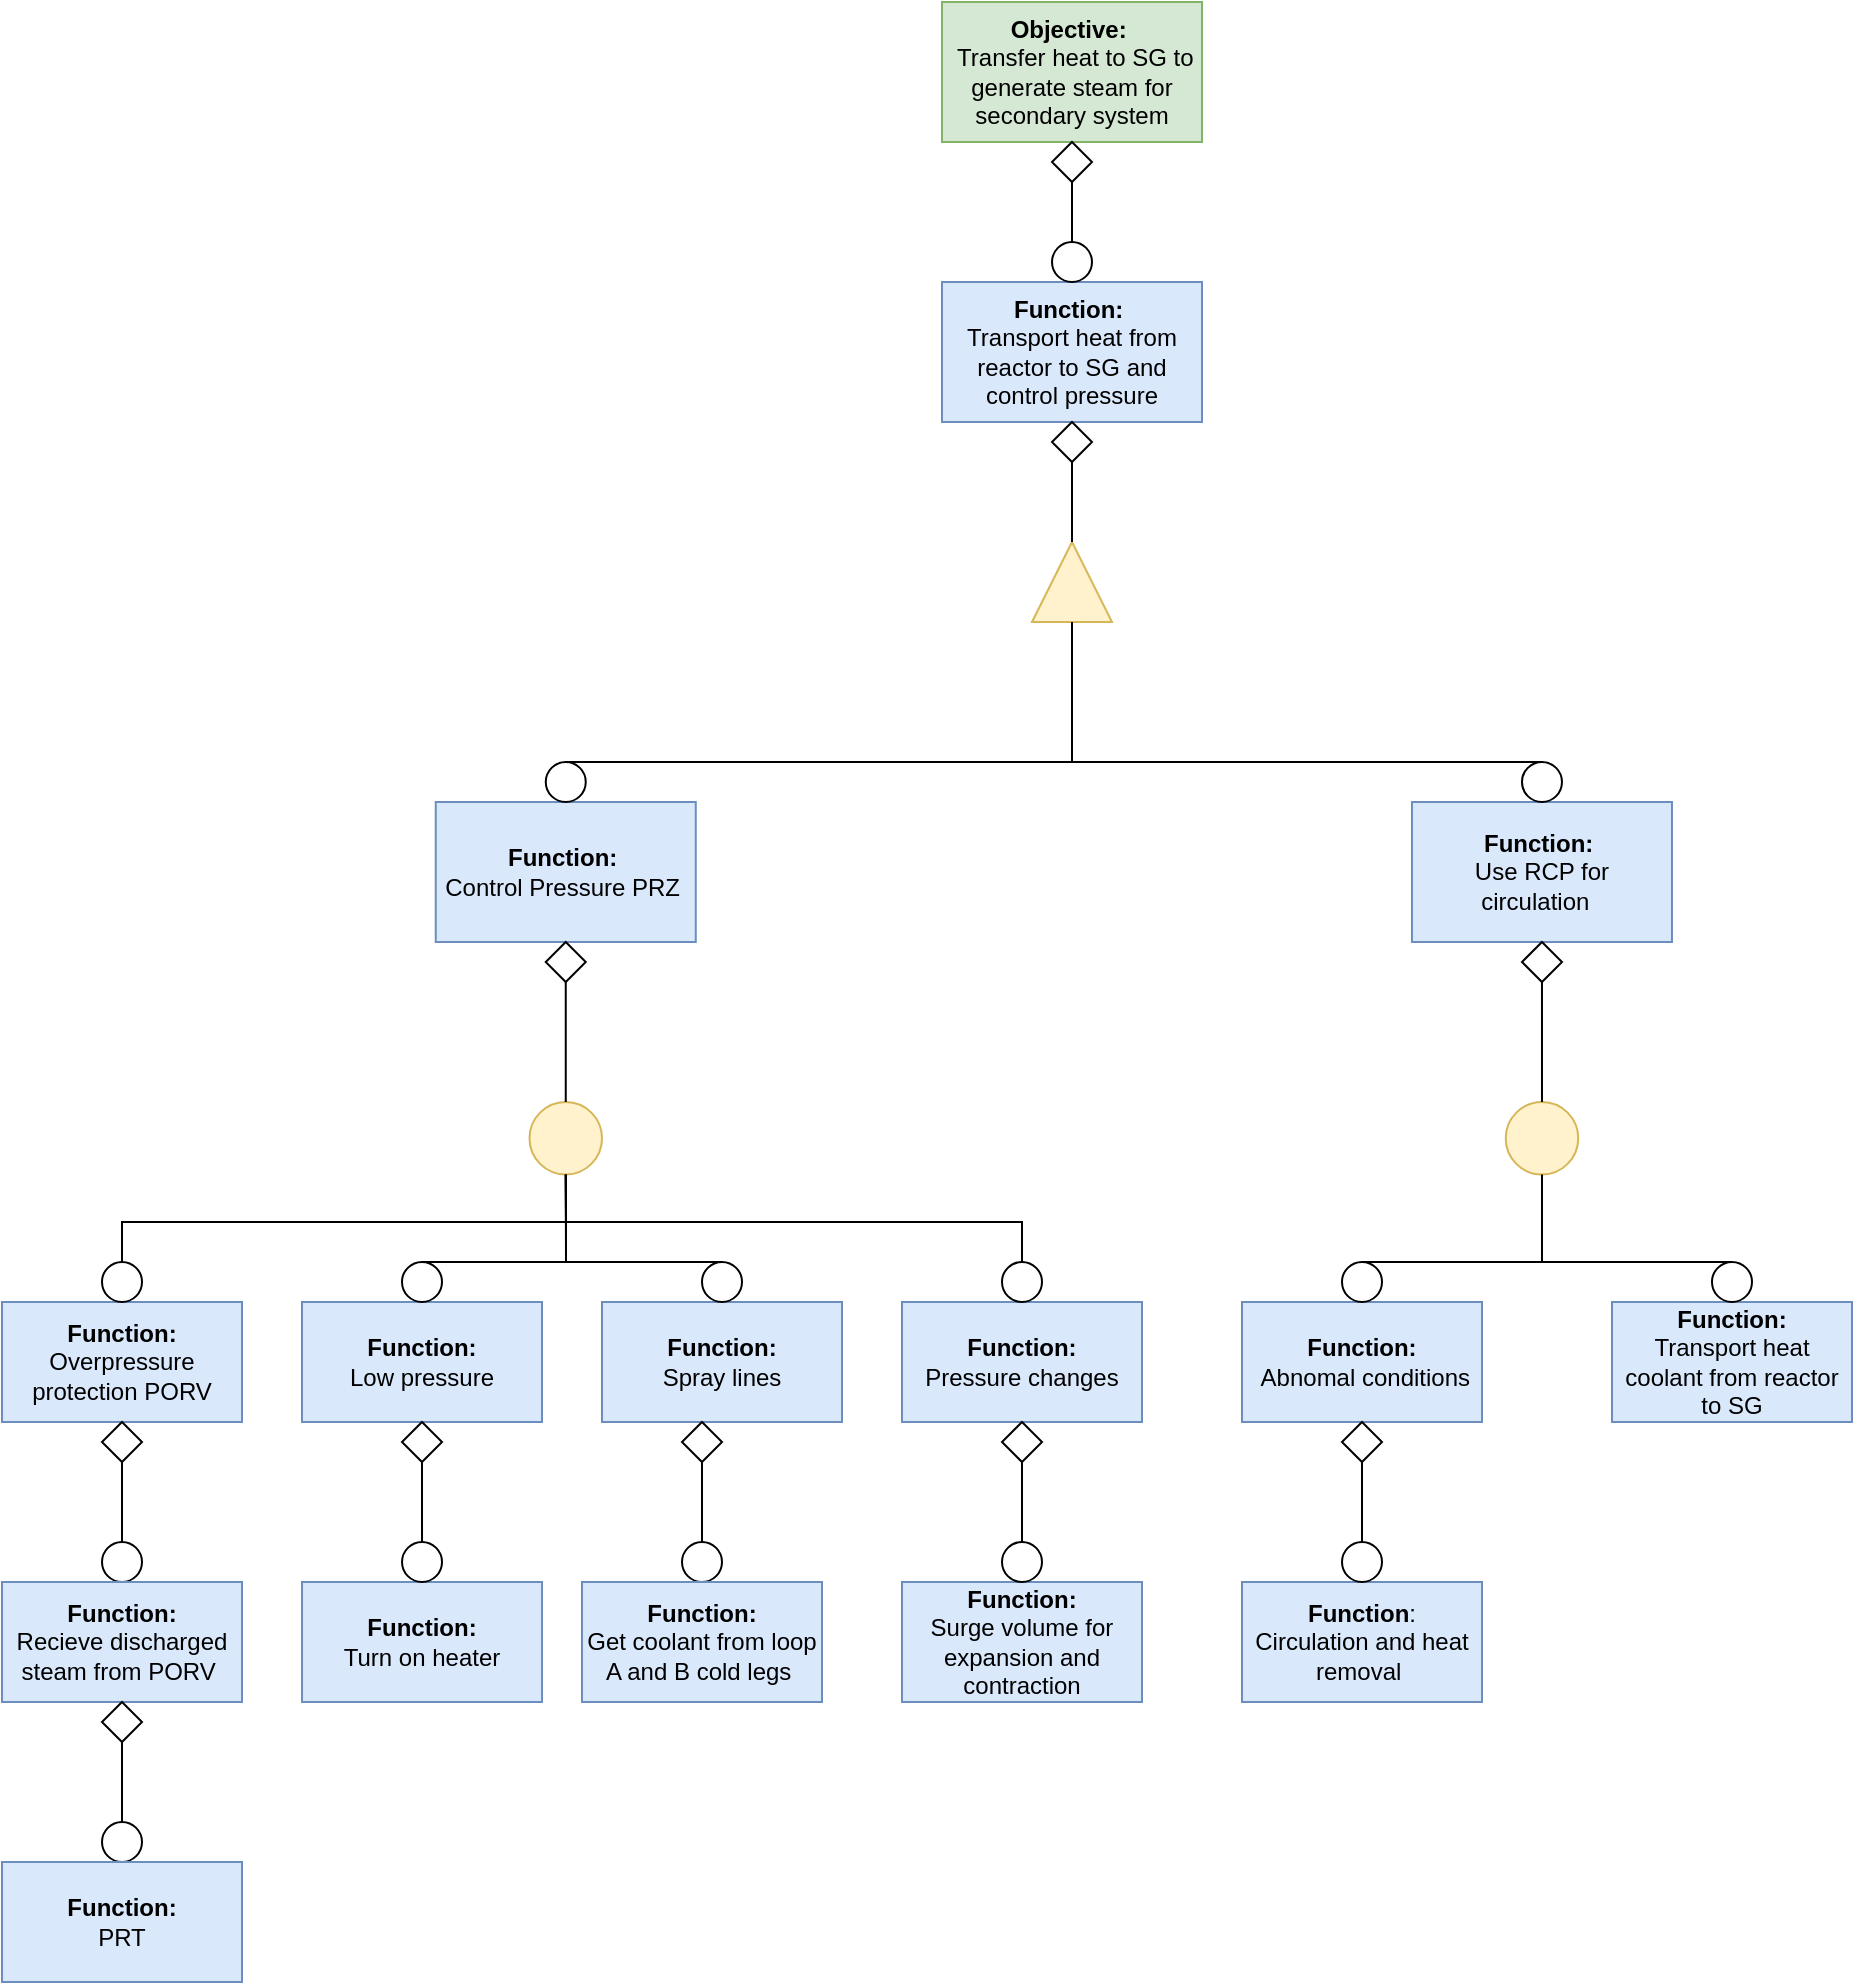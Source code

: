 <mxfile version="15.6.8" type="device"><diagram id="nUIqv54z7gbNG9LIJvnt" name="Page-1"><mxGraphModel dx="1483" dy="770" grid="1" gridSize="10" guides="1" tooltips="1" connect="1" arrows="1" fold="1" page="1" pageScale="1" pageWidth="1100" pageHeight="1700" math="0" shadow="0"><root><mxCell id="0"/><mxCell id="1" parent="0"/><mxCell id="5A03BT_a76XspnlA4UeZ-1" value="&lt;b&gt;Objective:&amp;nbsp;&lt;/b&gt;&lt;br&gt;&amp;nbsp;Transfer heat to SG to generate steam for secondary system" style="rounded=0;whiteSpace=wrap;html=1;fillColor=#d5e8d4;strokeColor=#82b366;" vertex="1" parent="1"><mxGeometry x="510" y="190" width="130" height="70" as="geometry"/></mxCell><mxCell id="5A03BT_a76XspnlA4UeZ-3" value="&lt;b&gt;Function:&amp;nbsp;&lt;/b&gt;&lt;br&gt;Transport heat from reactor to SG and control pressure" style="rounded=0;whiteSpace=wrap;html=1;fillColor=#dae8fc;strokeColor=#6c8ebf;" vertex="1" parent="1"><mxGeometry x="510" y="330" width="130" height="70" as="geometry"/></mxCell><mxCell id="5A03BT_a76XspnlA4UeZ-5" value="&lt;b&gt;Function:&amp;nbsp;&lt;/b&gt;&lt;br&gt;Use RCP for circulation&amp;nbsp;&amp;nbsp;" style="rounded=0;whiteSpace=wrap;html=1;fillColor=#dae8fc;strokeColor=#6c8ebf;" vertex="1" parent="1"><mxGeometry x="744.99" y="590" width="130" height="70" as="geometry"/></mxCell><mxCell id="5A03BT_a76XspnlA4UeZ-7" value="" style="ellipse;whiteSpace=wrap;html=1;aspect=fixed;" vertex="1" parent="1"><mxGeometry x="565" y="310" width="20" height="20" as="geometry"/></mxCell><mxCell id="5A03BT_a76XspnlA4UeZ-9" value="" style="rhombus;whiteSpace=wrap;html=1;" vertex="1" parent="1"><mxGeometry x="565" y="260" width="20" height="20" as="geometry"/></mxCell><mxCell id="5A03BT_a76XspnlA4UeZ-10" value="" style="edgeStyle=orthogonalEdgeStyle;rounded=0;orthogonalLoop=1;jettySize=auto;html=1;startArrow=none;endArrow=none;" edge="1" parent="1" source="5A03BT_a76XspnlA4UeZ-7" target="5A03BT_a76XspnlA4UeZ-9"><mxGeometry relative="1" as="geometry"><mxPoint x="575" y="310" as="sourcePoint"/><mxPoint x="575" y="260" as="targetPoint"/></mxGeometry></mxCell><mxCell id="5A03BT_a76XspnlA4UeZ-12" value="&lt;b&gt;Function:&lt;/b&gt;&lt;br&gt;&amp;nbsp;Abnomal conditions" style="whiteSpace=wrap;html=1;fillColor=#dae8fc;strokeColor=#6c8ebf;" vertex="1" parent="1"><mxGeometry x="660" y="840" width="120" height="60" as="geometry"/></mxCell><mxCell id="5A03BT_a76XspnlA4UeZ-13" value="&lt;b&gt;Function:&lt;br&gt;&lt;/b&gt;Transport heat coolant from reactor to SG" style="whiteSpace=wrap;html=1;fillColor=#dae8fc;strokeColor=#6c8ebf;" vertex="1" parent="1"><mxGeometry x="845" y="840" width="120" height="60" as="geometry"/></mxCell><mxCell id="5A03BT_a76XspnlA4UeZ-15" value="" style="ellipse;whiteSpace=wrap;html=1;aspect=fixed;fillColor=#fff2cc;strokeColor=#d6b656;" vertex="1" parent="1"><mxGeometry x="791.87" y="740" width="36.25" height="36.25" as="geometry"/></mxCell><mxCell id="5A03BT_a76XspnlA4UeZ-17" value="" style="ellipse;whiteSpace=wrap;html=1;aspect=fixed;" vertex="1" parent="1"><mxGeometry x="710" y="820" width="20" height="20" as="geometry"/></mxCell><mxCell id="5A03BT_a76XspnlA4UeZ-19" value="" style="ellipse;whiteSpace=wrap;html=1;aspect=fixed;" vertex="1" parent="1"><mxGeometry x="895" y="820" width="20" height="20" as="geometry"/></mxCell><mxCell id="5A03BT_a76XspnlA4UeZ-23" value="" style="rhombus;whiteSpace=wrap;html=1;" vertex="1" parent="1"><mxGeometry x="799.99" y="660" width="20" height="20" as="geometry"/></mxCell><mxCell id="5A03BT_a76XspnlA4UeZ-26" value="" style="triangle;whiteSpace=wrap;html=1;direction=north;fillColor=#fff2cc;strokeColor=#d6b656;" vertex="1" parent="1"><mxGeometry x="555" y="460" width="40" height="40" as="geometry"/></mxCell><mxCell id="5A03BT_a76XspnlA4UeZ-27" value="&lt;b&gt;Function:&amp;nbsp;&lt;/b&gt;&lt;br&gt;Control Pressure PRZ&amp;nbsp;" style="rounded=0;whiteSpace=wrap;html=1;fillColor=#dae8fc;strokeColor=#6c8ebf;" vertex="1" parent="1"><mxGeometry x="256.88" y="590" width="130" height="70" as="geometry"/></mxCell><mxCell id="5A03BT_a76XspnlA4UeZ-28" value="&lt;b&gt;Function:&lt;br&gt;&lt;/b&gt;Overpressure protection PORV" style="rounded=0;whiteSpace=wrap;html=1;fillColor=#dae8fc;strokeColor=#6c8ebf;" vertex="1" parent="1"><mxGeometry x="40" y="840" width="120" height="60" as="geometry"/></mxCell><mxCell id="5A03BT_a76XspnlA4UeZ-30" value="" style="rhombus;whiteSpace=wrap;html=1;" vertex="1" parent="1"><mxGeometry x="90" y="900" width="20" height="20" as="geometry"/></mxCell><mxCell id="5A03BT_a76XspnlA4UeZ-31" value="" style="ellipse;whiteSpace=wrap;html=1;aspect=fixed;" vertex="1" parent="1"><mxGeometry x="90" y="960" width="20" height="20" as="geometry"/></mxCell><mxCell id="5A03BT_a76XspnlA4UeZ-33" value="" style="endArrow=none;html=1;rounded=0;exitX=0.5;exitY=0;exitDx=0;exitDy=0;entryX=0.5;entryY=1;entryDx=0;entryDy=0;" edge="1" parent="1" source="5A03BT_a76XspnlA4UeZ-31" target="5A03BT_a76XspnlA4UeZ-30"><mxGeometry width="50" height="50" relative="1" as="geometry"><mxPoint x="380" y="910" as="sourcePoint"/><mxPoint x="430" y="860" as="targetPoint"/></mxGeometry></mxCell><mxCell id="5A03BT_a76XspnlA4UeZ-34" value="&lt;b&gt;Function:&lt;br&gt;&lt;/b&gt;Recieve discharged steam from PORV&amp;nbsp;" style="whiteSpace=wrap;html=1;fillColor=#dae8fc;strokeColor=#6c8ebf;" vertex="1" parent="1"><mxGeometry x="40" y="980" width="120" height="60" as="geometry"/></mxCell><mxCell id="5A03BT_a76XspnlA4UeZ-35" value="" style="rhombus;whiteSpace=wrap;html=1;" vertex="1" parent="1"><mxGeometry x="90" y="1040" width="20" height="20" as="geometry"/></mxCell><mxCell id="5A03BT_a76XspnlA4UeZ-37" value="" style="ellipse;whiteSpace=wrap;html=1;aspect=fixed;" vertex="1" parent="1"><mxGeometry x="90" y="1100" width="20" height="20" as="geometry"/></mxCell><mxCell id="5A03BT_a76XspnlA4UeZ-38" value="" style="endArrow=none;html=1;rounded=0;exitX=0.5;exitY=0;exitDx=0;exitDy=0;entryX=0.5;entryY=1;entryDx=0;entryDy=0;" edge="1" parent="1" source="5A03BT_a76XspnlA4UeZ-37" target="5A03BT_a76XspnlA4UeZ-35"><mxGeometry width="50" height="50" relative="1" as="geometry"><mxPoint x="150" y="1110" as="sourcePoint"/><mxPoint x="200" y="1060" as="targetPoint"/></mxGeometry></mxCell><mxCell id="5A03BT_a76XspnlA4UeZ-39" value="&lt;b&gt;Function:&lt;br&gt;&lt;/b&gt;PRT" style="whiteSpace=wrap;html=1;fillColor=#dae8fc;strokeColor=#6c8ebf;" vertex="1" parent="1"><mxGeometry x="40" y="1120" width="120" height="60" as="geometry"/></mxCell><mxCell id="5A03BT_a76XspnlA4UeZ-40" value="" style="ellipse;whiteSpace=wrap;html=1;aspect=fixed;fillColor=#fff2cc;strokeColor=#d6b656;" vertex="1" parent="1"><mxGeometry x="303.75" y="740" width="36.25" height="36.25" as="geometry"/></mxCell><mxCell id="5A03BT_a76XspnlA4UeZ-41" value="" style="ellipse;whiteSpace=wrap;html=1;aspect=fixed;" vertex="1" parent="1"><mxGeometry x="90" y="820" width="20" height="20" as="geometry"/></mxCell><mxCell id="5A03BT_a76XspnlA4UeZ-42" value="" style="endArrow=none;html=1;rounded=0;exitX=0.5;exitY=0;exitDx=0;exitDy=0;entryX=0.5;entryY=1;entryDx=0;entryDy=0;" edge="1" parent="1" source="5A03BT_a76XspnlA4UeZ-41" target="5A03BT_a76XspnlA4UeZ-40"><mxGeometry width="50" height="50" relative="1" as="geometry"><mxPoint x="430" y="880" as="sourcePoint"/><mxPoint x="480" y="830" as="targetPoint"/><Array as="points"><mxPoint x="100" y="800"/><mxPoint x="250" y="800"/><mxPoint x="275" y="800"/><mxPoint x="322" y="800"/></Array></mxGeometry></mxCell><mxCell id="5A03BT_a76XspnlA4UeZ-43" value="" style="rhombus;whiteSpace=wrap;html=1;" vertex="1" parent="1"><mxGeometry x="311.88" y="660" width="20" height="20" as="geometry"/></mxCell><mxCell id="5A03BT_a76XspnlA4UeZ-45" value="" style="endArrow=none;html=1;rounded=0;exitX=0.5;exitY=0;exitDx=0;exitDy=0;entryX=0.5;entryY=1;entryDx=0;entryDy=0;" edge="1" parent="1" source="5A03BT_a76XspnlA4UeZ-40" target="5A03BT_a76XspnlA4UeZ-43"><mxGeometry width="50" height="50" relative="1" as="geometry"><mxPoint x="430" y="790" as="sourcePoint"/><mxPoint x="480" y="740" as="targetPoint"/></mxGeometry></mxCell><mxCell id="5A03BT_a76XspnlA4UeZ-46" value="&lt;b&gt;Function:&lt;/b&gt;&lt;br&gt;Low pressure" style="whiteSpace=wrap;html=1;fillColor=#dae8fc;strokeColor=#6c8ebf;" vertex="1" parent="1"><mxGeometry x="190" y="840" width="120" height="60" as="geometry"/></mxCell><mxCell id="5A03BT_a76XspnlA4UeZ-47" value="" style="ellipse;whiteSpace=wrap;html=1;aspect=fixed;" vertex="1" parent="1"><mxGeometry x="240" y="820" width="20" height="20" as="geometry"/></mxCell><mxCell id="5A03BT_a76XspnlA4UeZ-48" value="&lt;b&gt;Function:&lt;/b&gt;&lt;br&gt;Turn on heater" style="whiteSpace=wrap;html=1;fillColor=#dae8fc;strokeColor=#6c8ebf;" vertex="1" parent="1"><mxGeometry x="190.01" y="980" width="120" height="60" as="geometry"/></mxCell><mxCell id="5A03BT_a76XspnlA4UeZ-49" value="" style="rhombus;whiteSpace=wrap;html=1;" vertex="1" parent="1"><mxGeometry x="240" y="900" width="20" height="20" as="geometry"/></mxCell><mxCell id="5A03BT_a76XspnlA4UeZ-50" value="" style="endArrow=none;html=1;rounded=0;entryX=0.5;entryY=1;entryDx=0;entryDy=0;exitX=0.5;exitY=0;exitDx=0;exitDy=0;" edge="1" parent="1" source="5A03BT_a76XspnlA4UeZ-51" target="5A03BT_a76XspnlA4UeZ-49"><mxGeometry width="50" height="50" relative="1" as="geometry"><mxPoint x="250" y="960" as="sourcePoint"/><mxPoint x="85" y="930" as="targetPoint"/></mxGeometry></mxCell><mxCell id="5A03BT_a76XspnlA4UeZ-51" value="" style="ellipse;whiteSpace=wrap;html=1;aspect=fixed;" vertex="1" parent="1"><mxGeometry x="240.01" y="960" width="20" height="20" as="geometry"/></mxCell><mxCell id="5A03BT_a76XspnlA4UeZ-52" value="&lt;b&gt;Function:&lt;/b&gt;&lt;br&gt;Spray lines" style="whiteSpace=wrap;html=1;fillColor=#dae8fc;strokeColor=#6c8ebf;" vertex="1" parent="1"><mxGeometry x="340" y="840" width="120" height="60" as="geometry"/></mxCell><mxCell id="5A03BT_a76XspnlA4UeZ-56" value="" style="endArrow=none;html=1;rounded=0;exitX=0.5;exitY=1;exitDx=0;exitDy=0;entryX=0.5;entryY=0;entryDx=0;entryDy=0;" edge="1" parent="1" source="5A03BT_a76XspnlA4UeZ-40" target="5A03BT_a76XspnlA4UeZ-47"><mxGeometry width="50" height="50" relative="1" as="geometry"><mxPoint x="470" y="860" as="sourcePoint"/><mxPoint x="275" y="820" as="targetPoint"/><Array as="points"><mxPoint x="322" y="820"/><mxPoint x="275" y="820"/></Array></mxGeometry></mxCell><mxCell id="5A03BT_a76XspnlA4UeZ-57" value="" style="rhombus;whiteSpace=wrap;html=1;" vertex="1" parent="1"><mxGeometry x="380" y="900" width="20" height="20" as="geometry"/></mxCell><mxCell id="5A03BT_a76XspnlA4UeZ-58" value="" style="ellipse;whiteSpace=wrap;html=1;aspect=fixed;" vertex="1" parent="1"><mxGeometry x="380" y="960" width="20" height="20" as="geometry"/></mxCell><mxCell id="5A03BT_a76XspnlA4UeZ-59" value="" style="endArrow=none;html=1;rounded=0;exitX=0.5;exitY=0;exitDx=0;exitDy=0;entryX=0.5;entryY=1;entryDx=0;entryDy=0;" edge="1" parent="1" source="5A03BT_a76XspnlA4UeZ-58" target="5A03BT_a76XspnlA4UeZ-57"><mxGeometry width="50" height="50" relative="1" as="geometry"><mxPoint x="470" y="960" as="sourcePoint"/><mxPoint x="520" y="910" as="targetPoint"/></mxGeometry></mxCell><mxCell id="5A03BT_a76XspnlA4UeZ-60" value="&lt;b&gt;Function:&lt;/b&gt;&lt;br&gt;Get coolant from loop A and B cold legs&amp;nbsp;" style="whiteSpace=wrap;html=1;fillColor=#dae8fc;strokeColor=#6c8ebf;" vertex="1" parent="1"><mxGeometry x="330" y="980" width="120" height="60" as="geometry"/></mxCell><mxCell id="5A03BT_a76XspnlA4UeZ-62" value="&lt;b&gt;Function:&lt;/b&gt;&lt;br&gt;Surge volume for expansion and contraction" style="whiteSpace=wrap;html=1;fillColor=#dae8fc;strokeColor=#6c8ebf;" vertex="1" parent="1"><mxGeometry x="490" y="980" width="120" height="60" as="geometry"/></mxCell><mxCell id="5A03BT_a76XspnlA4UeZ-63" value="&lt;b&gt;Function:&lt;/b&gt;&lt;br&gt;Pressure changes" style="whiteSpace=wrap;html=1;fillColor=#dae8fc;strokeColor=#6c8ebf;" vertex="1" parent="1"><mxGeometry x="490" y="840" width="120" height="60" as="geometry"/></mxCell><mxCell id="5A03BT_a76XspnlA4UeZ-68" value="" style="endArrow=none;html=1;rounded=0;entryX=0.5;entryY=1;entryDx=0;entryDy=0;exitX=0.5;exitY=0;exitDx=0;exitDy=0;" edge="1" parent="1" source="5A03BT_a76XspnlA4UeZ-69" target="5A03BT_a76XspnlA4UeZ-40"><mxGeometry width="50" height="50" relative="1" as="geometry"><mxPoint x="400" y="800" as="sourcePoint"/><mxPoint x="520" y="800" as="targetPoint"/><Array as="points"><mxPoint x="400" y="820"/><mxPoint x="322" y="820"/><mxPoint x="322" y="800"/></Array></mxGeometry></mxCell><mxCell id="5A03BT_a76XspnlA4UeZ-69" value="" style="ellipse;whiteSpace=wrap;html=1;aspect=fixed;" vertex="1" parent="1"><mxGeometry x="390" y="820" width="20" height="20" as="geometry"/></mxCell><mxCell id="5A03BT_a76XspnlA4UeZ-71" value="" style="ellipse;whiteSpace=wrap;html=1;aspect=fixed;" vertex="1" parent="1"><mxGeometry x="540" y="820" width="20" height="20" as="geometry"/></mxCell><mxCell id="5A03BT_a76XspnlA4UeZ-72" value="" style="endArrow=none;html=1;rounded=0;exitX=0.5;exitY=0;exitDx=0;exitDy=0;" edge="1" parent="1" source="5A03BT_a76XspnlA4UeZ-71"><mxGeometry width="50" height="50" relative="1" as="geometry"><mxPoint x="470" y="850" as="sourcePoint"/><mxPoint x="320" y="800" as="targetPoint"/><Array as="points"><mxPoint x="550" y="800"/></Array></mxGeometry></mxCell><mxCell id="5A03BT_a76XspnlA4UeZ-73" value="" style="ellipse;whiteSpace=wrap;html=1;aspect=fixed;" vertex="1" parent="1"><mxGeometry x="540" y="960" width="20" height="20" as="geometry"/></mxCell><mxCell id="5A03BT_a76XspnlA4UeZ-74" value="" style="rhombus;whiteSpace=wrap;html=1;" vertex="1" parent="1"><mxGeometry x="540" y="900" width="20" height="20" as="geometry"/></mxCell><mxCell id="5A03BT_a76XspnlA4UeZ-75" value="" style="endArrow=none;html=1;rounded=0;exitX=0.5;exitY=0;exitDx=0;exitDy=0;entryX=0.5;entryY=1;entryDx=0;entryDy=0;" edge="1" parent="1" source="5A03BT_a76XspnlA4UeZ-73" target="5A03BT_a76XspnlA4UeZ-74"><mxGeometry width="50" height="50" relative="1" as="geometry"><mxPoint x="470" y="850" as="sourcePoint"/><mxPoint x="520" y="800" as="targetPoint"/></mxGeometry></mxCell><mxCell id="5A03BT_a76XspnlA4UeZ-76" value="" style="endArrow=none;html=1;rounded=0;exitX=0.5;exitY=0;exitDx=0;exitDy=0;entryX=0.5;entryY=1;entryDx=0;entryDy=0;" edge="1" parent="1" source="5A03BT_a76XspnlA4UeZ-17" target="5A03BT_a76XspnlA4UeZ-15"><mxGeometry width="50" height="50" relative="1" as="geometry"><mxPoint x="450" y="710" as="sourcePoint"/><mxPoint x="500" y="660" as="targetPoint"/><Array as="points"><mxPoint x="810" y="820"/></Array></mxGeometry></mxCell><mxCell id="5A03BT_a76XspnlA4UeZ-77" value="" style="endArrow=none;html=1;rounded=0;exitX=0.5;exitY=0;exitDx=0;exitDy=0;" edge="1" parent="1" source="5A03BT_a76XspnlA4UeZ-19"><mxGeometry width="50" height="50" relative="1" as="geometry"><mxPoint x="450" y="710" as="sourcePoint"/><mxPoint x="810" y="820" as="targetPoint"/></mxGeometry></mxCell><mxCell id="5A03BT_a76XspnlA4UeZ-78" value="" style="endArrow=none;html=1;rounded=0;exitX=0.5;exitY=0;exitDx=0;exitDy=0;entryX=0.5;entryY=1;entryDx=0;entryDy=0;" edge="1" parent="1" source="5A03BT_a76XspnlA4UeZ-15" target="5A03BT_a76XspnlA4UeZ-23"><mxGeometry width="50" height="50" relative="1" as="geometry"><mxPoint x="450" y="710" as="sourcePoint"/><mxPoint x="500" y="660" as="targetPoint"/></mxGeometry></mxCell><mxCell id="5A03BT_a76XspnlA4UeZ-81" value="&lt;b&gt;Function&lt;/b&gt;:&lt;br&gt;Circulation and heat removal&amp;nbsp;" style="rounded=0;whiteSpace=wrap;html=1;fillColor=#dae8fc;strokeColor=#6c8ebf;" vertex="1" parent="1"><mxGeometry x="660" y="980" width="120" height="60" as="geometry"/></mxCell><mxCell id="5A03BT_a76XspnlA4UeZ-83" value="" style="ellipse;whiteSpace=wrap;html=1;aspect=fixed;" vertex="1" parent="1"><mxGeometry x="710" y="960" width="20" height="20" as="geometry"/></mxCell><mxCell id="5A03BT_a76XspnlA4UeZ-84" value="" style="rhombus;whiteSpace=wrap;html=1;" vertex="1" parent="1"><mxGeometry x="710" y="900" width="20" height="20" as="geometry"/></mxCell><mxCell id="5A03BT_a76XspnlA4UeZ-85" value="" style="endArrow=none;html=1;rounded=0;exitX=0.5;exitY=0;exitDx=0;exitDy=0;entryX=0.5;entryY=1;entryDx=0;entryDy=0;" edge="1" parent="1" source="5A03BT_a76XspnlA4UeZ-83" target="5A03BT_a76XspnlA4UeZ-84"><mxGeometry width="50" height="50" relative="1" as="geometry"><mxPoint x="540" y="880" as="sourcePoint"/><mxPoint x="590" y="830" as="targetPoint"/></mxGeometry></mxCell><mxCell id="5A03BT_a76XspnlA4UeZ-89" value="" style="ellipse;whiteSpace=wrap;html=1;aspect=fixed;" vertex="1" parent="1"><mxGeometry x="311.88" y="570" width="20" height="20" as="geometry"/></mxCell><mxCell id="5A03BT_a76XspnlA4UeZ-90" value="" style="ellipse;whiteSpace=wrap;html=1;aspect=fixed;" vertex="1" parent="1"><mxGeometry x="799.99" y="570" width="20" height="20" as="geometry"/></mxCell><mxCell id="5A03BT_a76XspnlA4UeZ-91" value="" style="endArrow=none;html=1;rounded=0;exitX=0.5;exitY=0;exitDx=0;exitDy=0;entryX=0;entryY=0.5;entryDx=0;entryDy=0;" edge="1" parent="1" source="5A03BT_a76XspnlA4UeZ-89" target="5A03BT_a76XspnlA4UeZ-26"><mxGeometry width="50" height="50" relative="1" as="geometry"><mxPoint x="540" y="460" as="sourcePoint"/><mxPoint x="590" y="410" as="targetPoint"/><Array as="points"><mxPoint x="575" y="570"/></Array></mxGeometry></mxCell><mxCell id="5A03BT_a76XspnlA4UeZ-92" value="" style="endArrow=none;html=1;rounded=0;exitX=0.5;exitY=0;exitDx=0;exitDy=0;entryX=0;entryY=0.5;entryDx=0;entryDy=0;" edge="1" parent="1" source="5A03BT_a76XspnlA4UeZ-90" target="5A03BT_a76XspnlA4UeZ-26"><mxGeometry width="50" height="50" relative="1" as="geometry"><mxPoint x="540" y="460" as="sourcePoint"/><mxPoint x="590" y="410" as="targetPoint"/><Array as="points"><mxPoint x="575" y="570"/></Array></mxGeometry></mxCell><mxCell id="5A03BT_a76XspnlA4UeZ-93" value="" style="endArrow=none;html=1;rounded=0;exitX=1;exitY=0.5;exitDx=0;exitDy=0;" edge="1" parent="1" source="5A03BT_a76XspnlA4UeZ-26"><mxGeometry width="50" height="50" relative="1" as="geometry"><mxPoint x="540" y="460" as="sourcePoint"/><mxPoint x="575" y="420" as="targetPoint"/></mxGeometry></mxCell><mxCell id="5A03BT_a76XspnlA4UeZ-94" value="" style="rhombus;whiteSpace=wrap;html=1;" vertex="1" parent="1"><mxGeometry x="565" y="400" width="20" height="20" as="geometry"/></mxCell></root></mxGraphModel></diagram></mxfile>